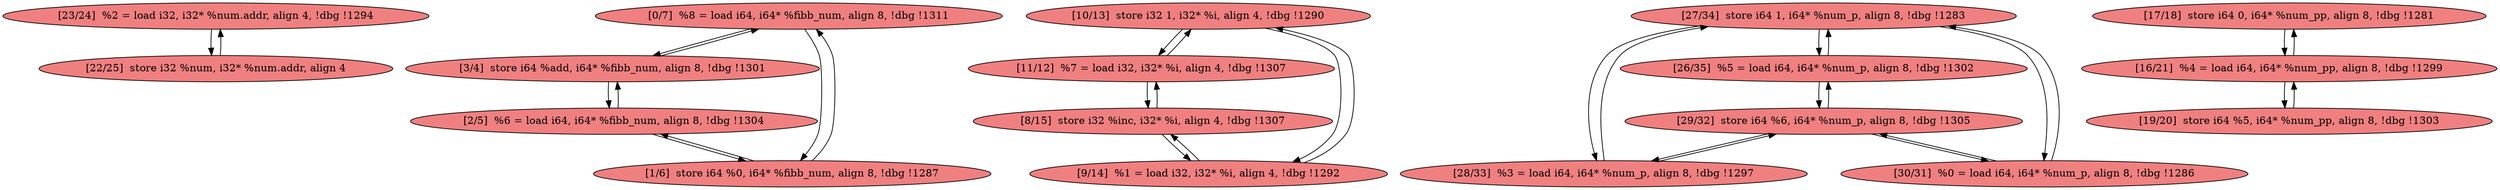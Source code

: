 
digraph G {


node34 [fillcolor=lightcoral,label="[23/24]  %2 = load i32, i32* %num.addr, align 4, !dbg !1294",shape=ellipse,style=filled ]
node18 [fillcolor=lightcoral,label="[0/7]  %8 = load i64, i64* %fibb_num, align 8, !dbg !1311",shape=ellipse,style=filled ]
node23 [fillcolor=lightcoral,label="[22/25]  store i32 %num, i32* %num.addr, align 4",shape=ellipse,style=filled ]
node20 [fillcolor=lightcoral,label="[10/13]  store i32 1, i32* %i, align 4, !dbg !1290",shape=ellipse,style=filled ]
node29 [fillcolor=lightcoral,label="[27/34]  store i64 1, i64* %num_p, align 8, !dbg !1283",shape=ellipse,style=filled ]
node22 [fillcolor=lightcoral,label="[3/4]  store i64 %add, i64* %fibb_num, align 8, !dbg !1301",shape=ellipse,style=filled ]
node33 [fillcolor=lightcoral,label="[17/18]  store i64 0, i64* %num_pp, align 8, !dbg !1281",shape=ellipse,style=filled ]
node35 [fillcolor=lightcoral,label="[11/12]  %7 = load i32, i32* %i, align 4, !dbg !1307",shape=ellipse,style=filled ]
node21 [fillcolor=lightcoral,label="[16/21]  %4 = load i64, i64* %num_pp, align 8, !dbg !1299",shape=ellipse,style=filled ]
node19 [fillcolor=lightcoral,label="[8/15]  store i32 %inc, i32* %i, align 4, !dbg !1307",shape=ellipse,style=filled ]
node24 [fillcolor=lightcoral,label="[26/35]  %5 = load i64, i64* %num_p, align 8, !dbg !1302",shape=ellipse,style=filled ]
node25 [fillcolor=lightcoral,label="[9/14]  %1 = load i32, i32* %i, align 4, !dbg !1292",shape=ellipse,style=filled ]
node26 [fillcolor=lightcoral,label="[1/6]  store i64 %0, i64* %fibb_num, align 8, !dbg !1287",shape=ellipse,style=filled ]
node27 [fillcolor=lightcoral,label="[19/20]  store i64 %5, i64* %num_pp, align 8, !dbg !1303",shape=ellipse,style=filled ]
node28 [fillcolor=lightcoral,label="[2/5]  %6 = load i64, i64* %fibb_num, align 8, !dbg !1304",shape=ellipse,style=filled ]
node30 [fillcolor=lightcoral,label="[28/33]  %3 = load i64, i64* %num_p, align 8, !dbg !1297",shape=ellipse,style=filled ]
node32 [fillcolor=lightcoral,label="[30/31]  %0 = load i64, i64* %num_p, align 8, !dbg !1286",shape=ellipse,style=filled ]
node31 [fillcolor=lightcoral,label="[29/32]  store i64 %6, i64* %num_p, align 8, !dbg !1305",shape=ellipse,style=filled ]

node19->node25 [ ]
node20->node35 [ ]
node35->node20 [ ]
node25->node20 [ ]
node35->node19 [ ]
node26->node28 [ ]
node28->node26 [ ]
node32->node31 [ ]
node31->node32 [ ]
node22->node28 [ ]
node18->node26 [ ]
node27->node21 [ ]
node22->node18 [ ]
node18->node22 [ ]
node26->node18 [ ]
node31->node24 [ ]
node21->node27 [ ]
node24->node31 [ ]
node30->node31 [ ]
node31->node30 [ ]
node29->node30 [ ]
node30->node29 [ ]
node25->node19 [ ]
node33->node21 [ ]
node34->node23 [ ]
node20->node25 [ ]
node19->node35 [ ]
node21->node33 [ ]
node32->node29 [ ]
node24->node29 [ ]
node28->node22 [ ]
node29->node24 [ ]
node29->node32 [ ]
node23->node34 [ ]


}
